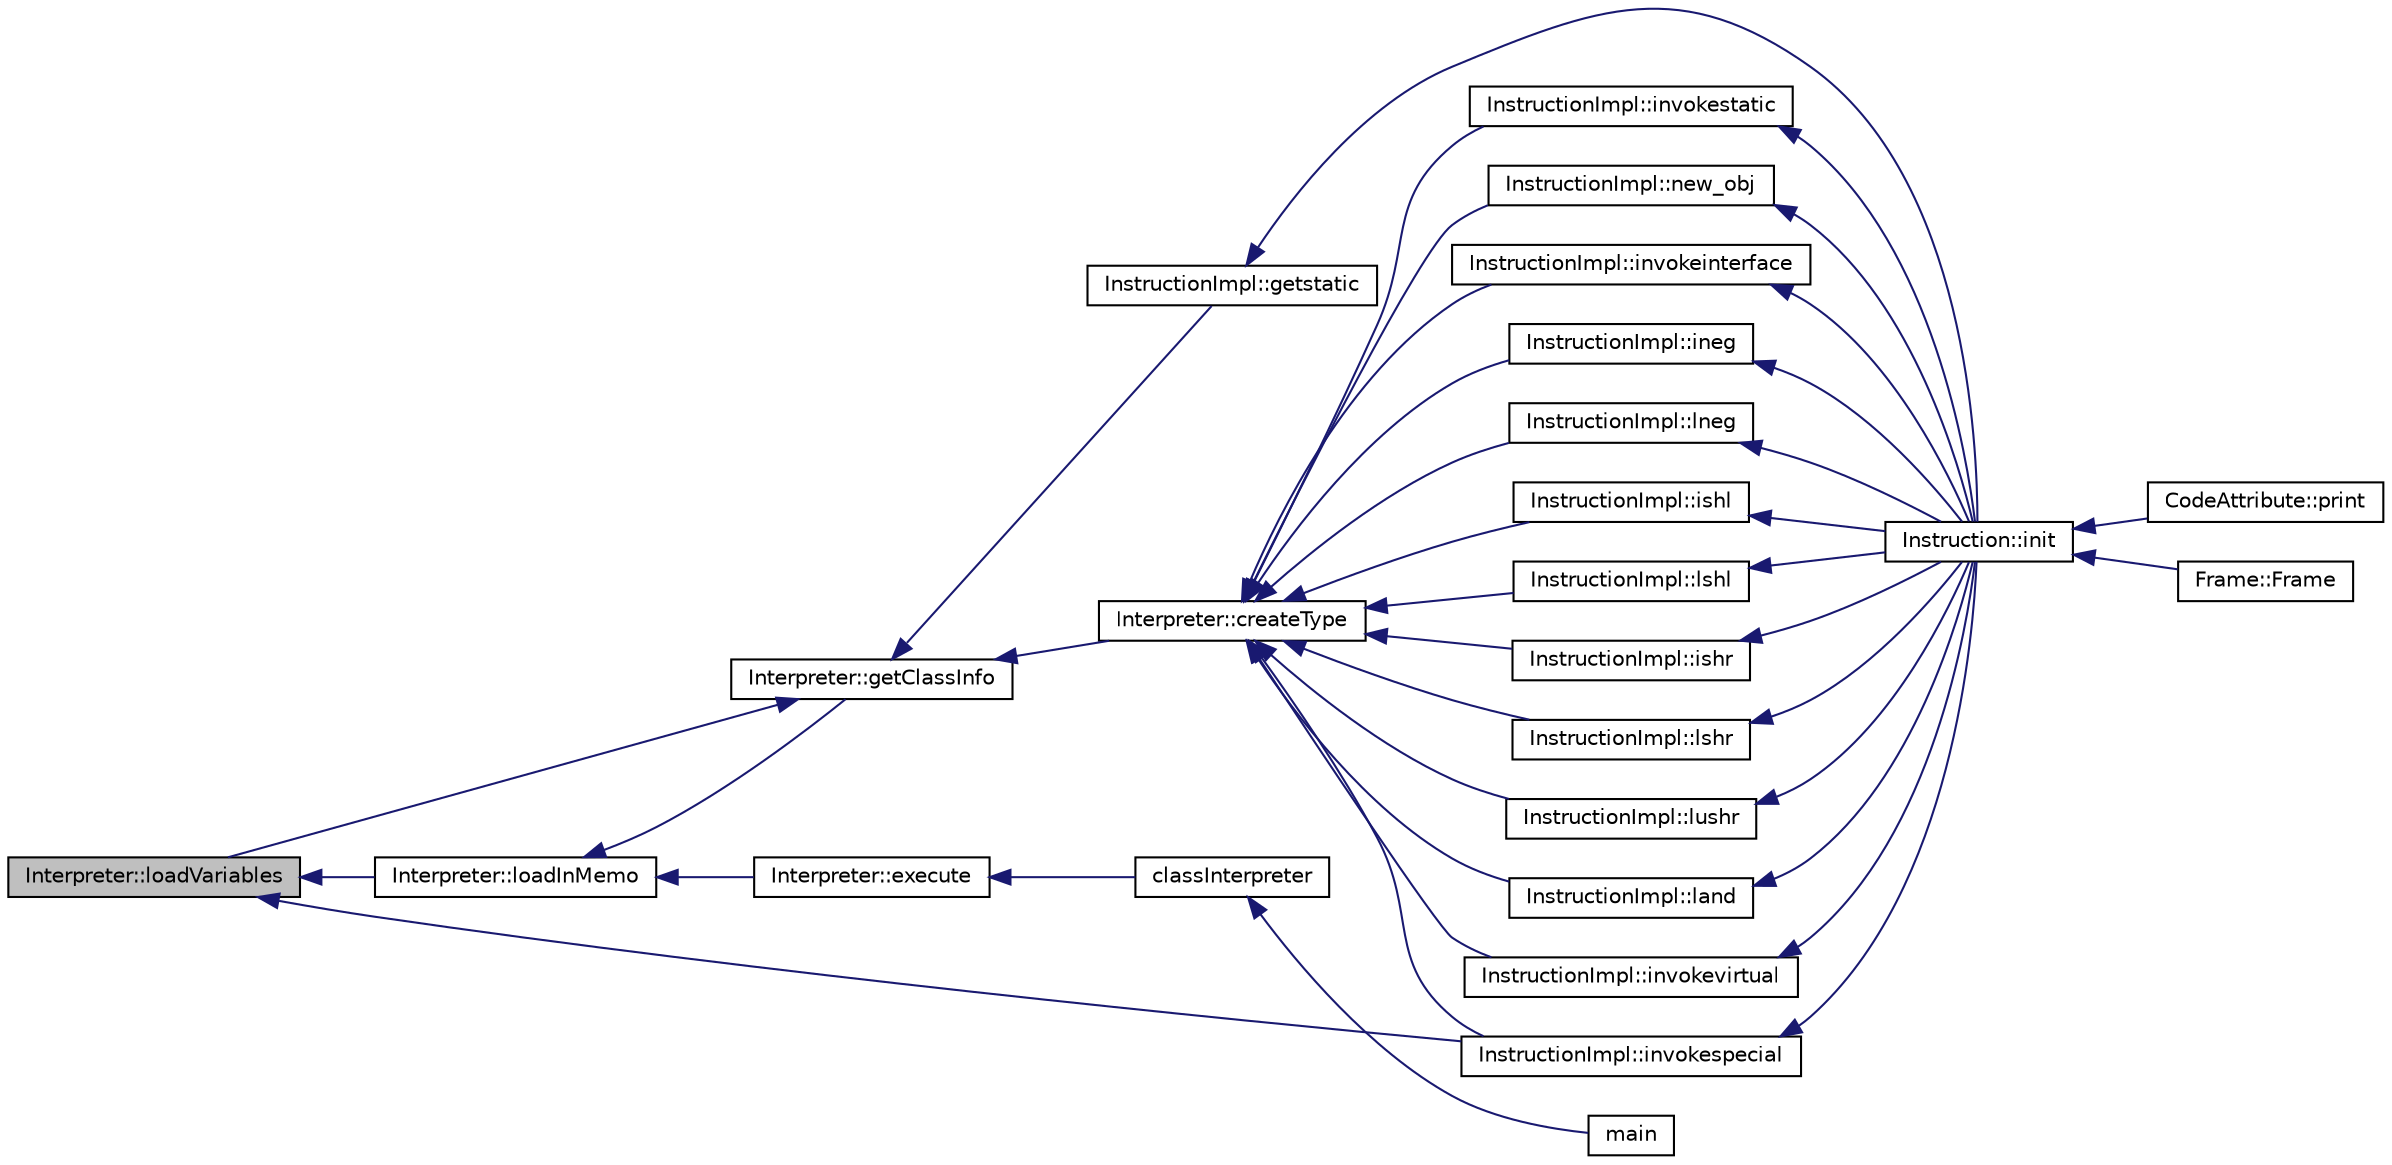 digraph "Interpreter::loadVariables"
{
  edge [fontname="Helvetica",fontsize="10",labelfontname="Helvetica",labelfontsize="10"];
  node [fontname="Helvetica",fontsize="10",shape=record];
  rankdir="LR";
  Node1 [label="Interpreter::loadVariables",height=0.2,width=0.4,color="black", fillcolor="grey75", style="filled", fontcolor="black"];
  Node1 -> Node2 [dir="back",color="midnightblue",fontsize="10",style="solid",fontname="Helvetica"];
  Node2 [label="InstructionImpl::invokespecial",height=0.2,width=0.4,color="black", fillcolor="white", style="filled",URL="$class_instruction_impl.html#ae794ec480c5cd8809d1215aa9442501b"];
  Node2 -> Node3 [dir="back",color="midnightblue",fontsize="10",style="solid",fontname="Helvetica"];
  Node3 [label="Instruction::init",height=0.2,width=0.4,color="black", fillcolor="white", style="filled",URL="$class_instruction.html#a145a172552303c9cbd8a5856e31a701b"];
  Node3 -> Node4 [dir="back",color="midnightblue",fontsize="10",style="solid",fontname="Helvetica"];
  Node4 [label="CodeAttribute::print",height=0.2,width=0.4,color="black", fillcolor="white", style="filled",URL="$class_code_attribute.html#a380eb04a01b0a0db351cf74443067ba4"];
  Node3 -> Node5 [dir="back",color="midnightblue",fontsize="10",style="solid",fontname="Helvetica"];
  Node5 [label="Frame::Frame",height=0.2,width=0.4,color="black", fillcolor="white", style="filled",URL="$struct_frame.html#abe0b370087d05267cab997ecdc78c4bd"];
  Node1 -> Node6 [dir="back",color="midnightblue",fontsize="10",style="solid",fontname="Helvetica"];
  Node6 [label="Interpreter::loadInMemo",height=0.2,width=0.4,color="black", fillcolor="white", style="filled",URL="$class_interpreter.html#ab8fa17a7a73d119f3a3113555aef9702"];
  Node6 -> Node7 [dir="back",color="midnightblue",fontsize="10",style="solid",fontname="Helvetica"];
  Node7 [label="Interpreter::execute",height=0.2,width=0.4,color="black", fillcolor="white", style="filled",URL="$class_interpreter.html#aaa34fcc8ece810597cd2fea359b65220"];
  Node7 -> Node8 [dir="back",color="midnightblue",fontsize="10",style="solid",fontname="Helvetica"];
  Node8 [label="classInterpreter",height=0.2,width=0.4,color="black", fillcolor="white", style="filled",URL="$jvm_8cpp.html#a4f4a24852257f7259f906828eec5c11c",tooltip="Chama o interpretador para classloader. "];
  Node8 -> Node9 [dir="back",color="midnightblue",fontsize="10",style="solid",fontname="Helvetica"];
  Node9 [label="main",height=0.2,width=0.4,color="black", fillcolor="white", style="filled",URL="$jvm_8cpp.html#a0ddf1224851353fc92bfbff6f499fa97",tooltip="Função main. "];
  Node6 -> Node10 [dir="back",color="midnightblue",fontsize="10",style="solid",fontname="Helvetica"];
  Node10 [label="Interpreter::getClassInfo",height=0.2,width=0.4,color="black", fillcolor="white", style="filled",URL="$class_interpreter.html#a99a623bb05c66632d0ab034ebaf2cf51"];
  Node10 -> Node11 [dir="back",color="midnightblue",fontsize="10",style="solid",fontname="Helvetica"];
  Node11 [label="InstructionImpl::getstatic",height=0.2,width=0.4,color="black", fillcolor="white", style="filled",URL="$class_instruction_impl.html#af10750df1ad4bf72ac80445dbbec068b"];
  Node11 -> Node3 [dir="back",color="midnightblue",fontsize="10",style="solid",fontname="Helvetica"];
  Node10 -> Node12 [dir="back",color="midnightblue",fontsize="10",style="solid",fontname="Helvetica"];
  Node12 [label="Interpreter::createType",height=0.2,width=0.4,color="black", fillcolor="white", style="filled",URL="$class_interpreter.html#a8ff3509dcc0f48200724b8ae04467495"];
  Node12 -> Node2 [dir="back",color="midnightblue",fontsize="10",style="solid",fontname="Helvetica"];
  Node12 -> Node13 [dir="back",color="midnightblue",fontsize="10",style="solid",fontname="Helvetica"];
  Node13 [label="InstructionImpl::invokevirtual",height=0.2,width=0.4,color="black", fillcolor="white", style="filled",URL="$class_instruction_impl.html#a3d197a31eaa6bc79b6d882b0ac9f1a67"];
  Node13 -> Node3 [dir="back",color="midnightblue",fontsize="10",style="solid",fontname="Helvetica"];
  Node12 -> Node14 [dir="back",color="midnightblue",fontsize="10",style="solid",fontname="Helvetica"];
  Node14 [label="InstructionImpl::invokestatic",height=0.2,width=0.4,color="black", fillcolor="white", style="filled",URL="$class_instruction_impl.html#a1d155354287a5fa501cce5c39c341abc"];
  Node14 -> Node3 [dir="back",color="midnightblue",fontsize="10",style="solid",fontname="Helvetica"];
  Node12 -> Node15 [dir="back",color="midnightblue",fontsize="10",style="solid",fontname="Helvetica"];
  Node15 [label="InstructionImpl::new_obj",height=0.2,width=0.4,color="black", fillcolor="white", style="filled",URL="$class_instruction_impl.html#a612a030680b27c4dc97e6feec3abd9d5"];
  Node15 -> Node3 [dir="back",color="midnightblue",fontsize="10",style="solid",fontname="Helvetica"];
  Node12 -> Node16 [dir="back",color="midnightblue",fontsize="10",style="solid",fontname="Helvetica"];
  Node16 [label="InstructionImpl::invokeinterface",height=0.2,width=0.4,color="black", fillcolor="white", style="filled",URL="$class_instruction_impl.html#a87ff225e6ed77e1a956d3c6a572e5352"];
  Node16 -> Node3 [dir="back",color="midnightblue",fontsize="10",style="solid",fontname="Helvetica"];
  Node12 -> Node17 [dir="back",color="midnightblue",fontsize="10",style="solid",fontname="Helvetica"];
  Node17 [label="InstructionImpl::ineg",height=0.2,width=0.4,color="black", fillcolor="white", style="filled",URL="$class_instruction_impl.html#a458635a5e0a0e1599931831243861ad5"];
  Node17 -> Node3 [dir="back",color="midnightblue",fontsize="10",style="solid",fontname="Helvetica"];
  Node12 -> Node18 [dir="back",color="midnightblue",fontsize="10",style="solid",fontname="Helvetica"];
  Node18 [label="InstructionImpl::lneg",height=0.2,width=0.4,color="black", fillcolor="white", style="filled",URL="$class_instruction_impl.html#aab88cff85d05d447ba7e29f7fa5889b4"];
  Node18 -> Node3 [dir="back",color="midnightblue",fontsize="10",style="solid",fontname="Helvetica"];
  Node12 -> Node19 [dir="back",color="midnightblue",fontsize="10",style="solid",fontname="Helvetica"];
  Node19 [label="InstructionImpl::ishl",height=0.2,width=0.4,color="black", fillcolor="white", style="filled",URL="$class_instruction_impl.html#a4eb37fe85c3ef86ccbd90c49a60b00ab"];
  Node19 -> Node3 [dir="back",color="midnightblue",fontsize="10",style="solid",fontname="Helvetica"];
  Node12 -> Node20 [dir="back",color="midnightblue",fontsize="10",style="solid",fontname="Helvetica"];
  Node20 [label="InstructionImpl::lshl",height=0.2,width=0.4,color="black", fillcolor="white", style="filled",URL="$class_instruction_impl.html#ae967a67c9b37f6c225c8443c4b85748e"];
  Node20 -> Node3 [dir="back",color="midnightblue",fontsize="10",style="solid",fontname="Helvetica"];
  Node12 -> Node21 [dir="back",color="midnightblue",fontsize="10",style="solid",fontname="Helvetica"];
  Node21 [label="InstructionImpl::ishr",height=0.2,width=0.4,color="black", fillcolor="white", style="filled",URL="$class_instruction_impl.html#ac68d41636161f33b4d65462b91264548"];
  Node21 -> Node3 [dir="back",color="midnightblue",fontsize="10",style="solid",fontname="Helvetica"];
  Node12 -> Node22 [dir="back",color="midnightblue",fontsize="10",style="solid",fontname="Helvetica"];
  Node22 [label="InstructionImpl::lshr",height=0.2,width=0.4,color="black", fillcolor="white", style="filled",URL="$class_instruction_impl.html#aecca1e5322ed2ae9a3cf21a7b5716f77"];
  Node22 -> Node3 [dir="back",color="midnightblue",fontsize="10",style="solid",fontname="Helvetica"];
  Node12 -> Node23 [dir="back",color="midnightblue",fontsize="10",style="solid",fontname="Helvetica"];
  Node23 [label="InstructionImpl::lushr",height=0.2,width=0.4,color="black", fillcolor="white", style="filled",URL="$class_instruction_impl.html#a23b84075b24e2a750e1d6cc6b22a9adb"];
  Node23 -> Node3 [dir="back",color="midnightblue",fontsize="10",style="solid",fontname="Helvetica"];
  Node12 -> Node24 [dir="back",color="midnightblue",fontsize="10",style="solid",fontname="Helvetica"];
  Node24 [label="InstructionImpl::land",height=0.2,width=0.4,color="black", fillcolor="white", style="filled",URL="$class_instruction_impl.html#a4b4d6991094076af98ce5a5c4a2fedfa"];
  Node24 -> Node3 [dir="back",color="midnightblue",fontsize="10",style="solid",fontname="Helvetica"];
  Node10 -> Node1 [dir="back",color="midnightblue",fontsize="10",style="solid",fontname="Helvetica"];
}
